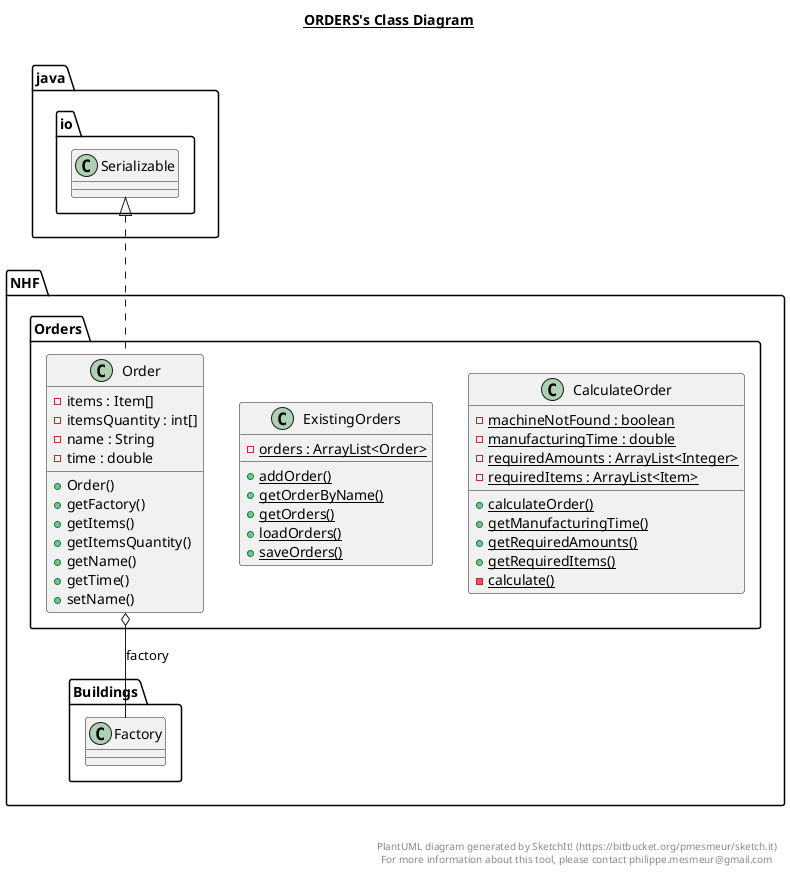 @startuml

title __ORDERS's Class Diagram__\n

  namespace NHF {
    namespace Orders {
      class NHF.Orders.CalculateOrder {
          {static} - machineNotFound : boolean
          {static} - manufacturingTime : double
          {static} - requiredAmounts : ArrayList<Integer>
          {static} - requiredItems : ArrayList<Item>
          {static} + calculateOrder()
          {static} + getManufacturingTime()
          {static} + getRequiredAmounts()
          {static} + getRequiredItems()
          {static} - calculate()
      }
    }
  }
  

  namespace NHF {
    namespace Orders {
      class NHF.Orders.ExistingOrders {
          {static} - orders : ArrayList<Order>
          {static} + addOrder()
          {static} + getOrderByName()
          {static} + getOrders()
          {static} + loadOrders()
          {static} + saveOrders()
      }
    }
  }
  

  namespace NHF {
    namespace Orders {
      class NHF.Orders.Order {
          - items : Item[]
          - itemsQuantity : int[]
          - name : String
          - time : double
          + Order()
          + getFactory()
          + getItems()
          + getItemsQuantity()
          + getName()
          + getTime()
          + setName()
      }
    }
  }
  

  NHF.Orders.Order .up.|> java.io.Serializable
  NHF.Orders.Order o-- NHF.Buildings.Factory : factory


right footer


PlantUML diagram generated by SketchIt! (https://bitbucket.org/pmesmeur/sketch.it)
For more information about this tool, please contact philippe.mesmeur@gmail.com
endfooter

@enduml
